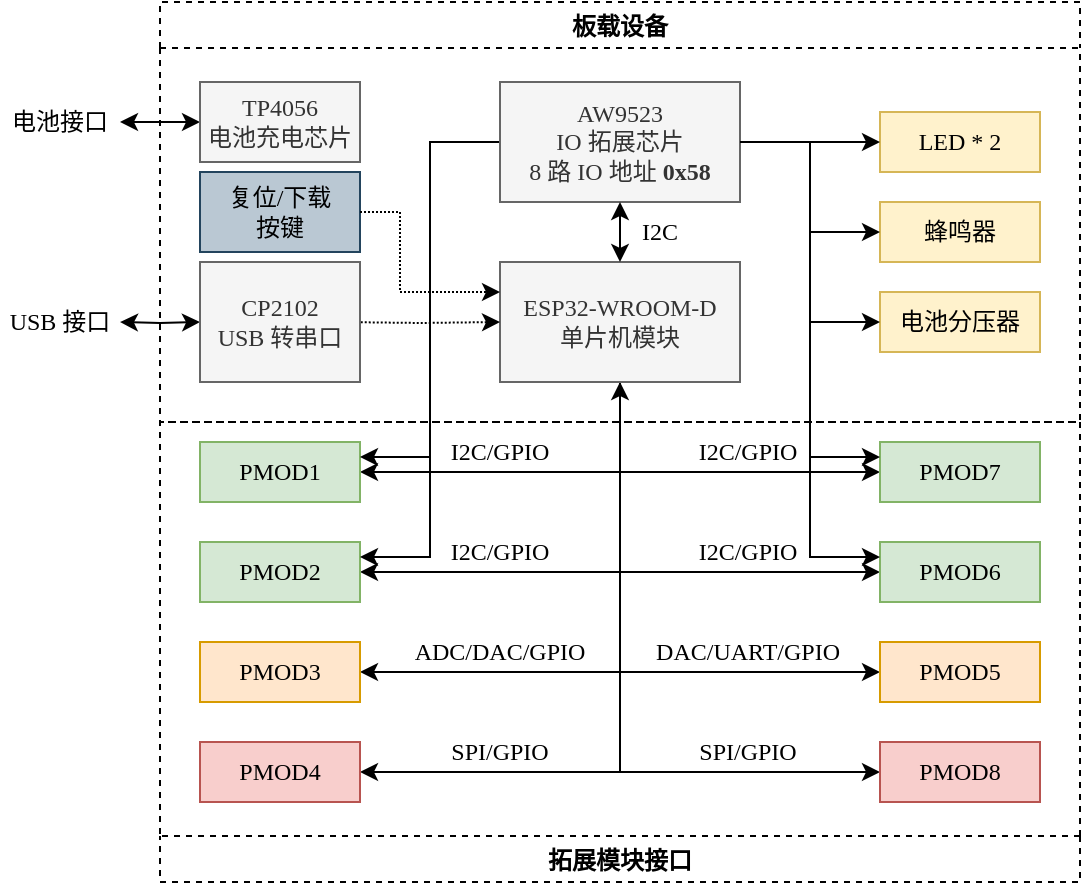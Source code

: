 <mxfile version="17.4.1"><diagram id="s8CRDPupTEL8qhO5JT5B" name="Page-1"><mxGraphModel dx="830" dy="546" grid="1" gridSize="10" guides="1" tooltips="1" connect="1" arrows="1" fold="1" page="1" pageScale="1" pageWidth="827" pageHeight="1169" math="0" shadow="0"><root><mxCell id="0"/><mxCell id="1" parent="0"/><mxCell id="nKmBdRmGIDISuTtVmvvK-11" style="edgeStyle=orthogonalEdgeStyle;rounded=0;orthogonalLoop=1;jettySize=auto;html=1;exitX=0.5;exitY=1;exitDx=0;exitDy=0;entryX=1;entryY=0.5;entryDx=0;entryDy=0;fontFamily=Lucida Console;" edge="1" parent="1" source="nKmBdRmGIDISuTtVmvvK-1" target="nKmBdRmGIDISuTtVmvvK-2"><mxGeometry relative="1" as="geometry"/></mxCell><mxCell id="nKmBdRmGIDISuTtVmvvK-12" style="edgeStyle=orthogonalEdgeStyle;rounded=0;orthogonalLoop=1;jettySize=auto;html=1;exitX=0.5;exitY=1;exitDx=0;exitDy=0;entryX=1;entryY=0.5;entryDx=0;entryDy=0;fontFamily=Lucida Console;" edge="1" parent="1" source="nKmBdRmGIDISuTtVmvvK-1" target="nKmBdRmGIDISuTtVmvvK-3"><mxGeometry relative="1" as="geometry"/></mxCell><mxCell id="nKmBdRmGIDISuTtVmvvK-13" style="edgeStyle=orthogonalEdgeStyle;rounded=0;orthogonalLoop=1;jettySize=auto;html=1;exitX=0.5;exitY=1;exitDx=0;exitDy=0;entryX=1;entryY=0.5;entryDx=0;entryDy=0;fontFamily=Lucida Console;" edge="1" parent="1" source="nKmBdRmGIDISuTtVmvvK-1" target="nKmBdRmGIDISuTtVmvvK-4"><mxGeometry relative="1" as="geometry"/></mxCell><mxCell id="nKmBdRmGIDISuTtVmvvK-14" style="edgeStyle=orthogonalEdgeStyle;rounded=0;orthogonalLoop=1;jettySize=auto;html=1;exitX=0.5;exitY=1;exitDx=0;exitDy=0;entryX=1;entryY=0.5;entryDx=0;entryDy=0;fontFamily=Lucida Console;" edge="1" parent="1" source="nKmBdRmGIDISuTtVmvvK-1" target="nKmBdRmGIDISuTtVmvvK-9"><mxGeometry relative="1" as="geometry"/></mxCell><mxCell id="nKmBdRmGIDISuTtVmvvK-15" style="edgeStyle=orthogonalEdgeStyle;rounded=0;orthogonalLoop=1;jettySize=auto;html=1;exitX=0.5;exitY=1;exitDx=0;exitDy=0;entryX=0;entryY=0.5;entryDx=0;entryDy=0;fontFamily=Lucida Console;" edge="1" parent="1" source="nKmBdRmGIDISuTtVmvvK-1" target="nKmBdRmGIDISuTtVmvvK-6"><mxGeometry relative="1" as="geometry"/></mxCell><mxCell id="nKmBdRmGIDISuTtVmvvK-16" style="edgeStyle=orthogonalEdgeStyle;rounded=0;orthogonalLoop=1;jettySize=auto;html=1;exitX=0.5;exitY=1;exitDx=0;exitDy=0;entryX=0;entryY=0.5;entryDx=0;entryDy=0;fontFamily=Lucida Console;" edge="1" parent="1" source="nKmBdRmGIDISuTtVmvvK-1" target="nKmBdRmGIDISuTtVmvvK-7"><mxGeometry relative="1" as="geometry"/></mxCell><mxCell id="nKmBdRmGIDISuTtVmvvK-17" style="edgeStyle=orthogonalEdgeStyle;rounded=0;orthogonalLoop=1;jettySize=auto;html=1;exitX=0.5;exitY=1;exitDx=0;exitDy=0;entryX=0;entryY=0.5;entryDx=0;entryDy=0;fontFamily=Lucida Console;" edge="1" parent="1" source="nKmBdRmGIDISuTtVmvvK-1" target="nKmBdRmGIDISuTtVmvvK-8"><mxGeometry relative="1" as="geometry"/></mxCell><mxCell id="nKmBdRmGIDISuTtVmvvK-18" style="edgeStyle=orthogonalEdgeStyle;rounded=0;orthogonalLoop=1;jettySize=auto;html=1;exitX=0.5;exitY=1;exitDx=0;exitDy=0;entryX=0;entryY=0.5;entryDx=0;entryDy=0;fontFamily=Lucida Console;startArrow=classic;startFill=1;" edge="1" parent="1" source="nKmBdRmGIDISuTtVmvvK-1" target="nKmBdRmGIDISuTtVmvvK-10"><mxGeometry relative="1" as="geometry"/></mxCell><mxCell id="nKmBdRmGIDISuTtVmvvK-2" value="PMOD1" style="rounded=0;whiteSpace=wrap;html=1;fontFamily=Lucida Console;fillColor=#d5e8d4;strokeColor=#82b366;" vertex="1" parent="1"><mxGeometry x="170" y="230" width="80" height="30" as="geometry"/></mxCell><mxCell id="nKmBdRmGIDISuTtVmvvK-3" value="PMOD2" style="rounded=0;whiteSpace=wrap;html=1;fontFamily=Lucida Console;fillColor=#d5e8d4;strokeColor=#82b366;" vertex="1" parent="1"><mxGeometry x="170" y="280" width="80" height="30" as="geometry"/></mxCell><mxCell id="nKmBdRmGIDISuTtVmvvK-4" value="PMOD3" style="rounded=0;whiteSpace=wrap;html=1;fontFamily=Lucida Console;fillColor=#ffe6cc;strokeColor=#d79b00;" vertex="1" parent="1"><mxGeometry x="170" y="330" width="80" height="30" as="geometry"/></mxCell><mxCell id="nKmBdRmGIDISuTtVmvvK-6" value="PMOD7" style="rounded=0;whiteSpace=wrap;html=1;fontFamily=Lucida Console;fillColor=#d5e8d4;strokeColor=#82b366;" vertex="1" parent="1"><mxGeometry x="510" y="230" width="80" height="30" as="geometry"/></mxCell><mxCell id="nKmBdRmGIDISuTtVmvvK-7" value="PMOD6" style="rounded=0;whiteSpace=wrap;html=1;fontFamily=Lucida Console;fillColor=#d5e8d4;strokeColor=#82b366;" vertex="1" parent="1"><mxGeometry x="510" y="280" width="80" height="30" as="geometry"/></mxCell><mxCell id="nKmBdRmGIDISuTtVmvvK-8" value="PMOD5" style="rounded=0;whiteSpace=wrap;html=1;fontFamily=Lucida Console;fillColor=#ffe6cc;strokeColor=#d79b00;" vertex="1" parent="1"><mxGeometry x="510" y="330" width="80" height="30" as="geometry"/></mxCell><mxCell id="nKmBdRmGIDISuTtVmvvK-9" value="PMOD4" style="rounded=0;whiteSpace=wrap;html=1;fontFamily=Lucida Console;fillColor=#f8cecc;strokeColor=#b85450;" vertex="1" parent="1"><mxGeometry x="170" y="380" width="80" height="30" as="geometry"/></mxCell><mxCell id="nKmBdRmGIDISuTtVmvvK-10" value="PMOD8" style="rounded=0;whiteSpace=wrap;html=1;fontFamily=Lucida Console;fillColor=#f8cecc;strokeColor=#b85450;" vertex="1" parent="1"><mxGeometry x="510" y="380" width="80" height="30" as="geometry"/></mxCell><mxCell id="nKmBdRmGIDISuTtVmvvK-22" value="I2C/GPIO" style="text;html=1;strokeColor=none;fillColor=none;align=center;verticalAlign=middle;whiteSpace=wrap;rounded=0;fontFamily=Lucida Console;" vertex="1" parent="1"><mxGeometry x="414" y="220" width="60" height="30" as="geometry"/></mxCell><mxCell id="nKmBdRmGIDISuTtVmvvK-23" value="I2C/GPIO" style="text;html=1;strokeColor=none;fillColor=none;align=center;verticalAlign=middle;whiteSpace=wrap;rounded=0;fontFamily=Lucida Console;" vertex="1" parent="1"><mxGeometry x="414" y="270" width="60" height="30" as="geometry"/></mxCell><mxCell id="nKmBdRmGIDISuTtVmvvK-24" value="DAC/UART/GPIO" style="text;html=1;strokeColor=none;fillColor=none;align=center;verticalAlign=middle;whiteSpace=wrap;rounded=0;fontFamily=Lucida Console;" vertex="1" parent="1"><mxGeometry x="414" y="320" width="60" height="30" as="geometry"/></mxCell><mxCell id="nKmBdRmGIDISuTtVmvvK-26" value="SPI/GPIO" style="text;html=1;strokeColor=none;fillColor=none;align=center;verticalAlign=middle;whiteSpace=wrap;rounded=0;fontFamily=Lucida Console;" vertex="1" parent="1"><mxGeometry x="414" y="370" width="60" height="30" as="geometry"/></mxCell><mxCell id="nKmBdRmGIDISuTtVmvvK-37" style="edgeStyle=orthogonalEdgeStyle;rounded=0;orthogonalLoop=1;jettySize=auto;html=1;exitX=0;exitY=0.5;exitDx=0;exitDy=0;entryX=1;entryY=0.25;entryDx=0;entryDy=0;fontFamily=Lucida Console;" edge="1" parent="1" source="nKmBdRmGIDISuTtVmvvK-27" target="nKmBdRmGIDISuTtVmvvK-2"><mxGeometry relative="1" as="geometry"/></mxCell><mxCell id="nKmBdRmGIDISuTtVmvvK-38" style="edgeStyle=orthogonalEdgeStyle;rounded=0;orthogonalLoop=1;jettySize=auto;html=1;exitX=0;exitY=0.5;exitDx=0;exitDy=0;entryX=1;entryY=0.25;entryDx=0;entryDy=0;fontFamily=Lucida Console;" edge="1" parent="1" source="nKmBdRmGIDISuTtVmvvK-27" target="nKmBdRmGIDISuTtVmvvK-3"><mxGeometry relative="1" as="geometry"/></mxCell><mxCell id="nKmBdRmGIDISuTtVmvvK-39" style="edgeStyle=orthogonalEdgeStyle;rounded=0;orthogonalLoop=1;jettySize=auto;html=1;exitX=1;exitY=0.5;exitDx=0;exitDy=0;entryX=0;entryY=0.25;entryDx=0;entryDy=0;fontFamily=Lucida Console;" edge="1" parent="1" source="nKmBdRmGIDISuTtVmvvK-27" target="nKmBdRmGIDISuTtVmvvK-6"><mxGeometry relative="1" as="geometry"/></mxCell><mxCell id="nKmBdRmGIDISuTtVmvvK-41" value="板载设备" style="swimlane;fontFamily=Lucida Console;dashed=1;container=0;" vertex="1" parent="1"><mxGeometry x="150" y="10" width="460" height="210" as="geometry"/></mxCell><mxCell id="nKmBdRmGIDISuTtVmvvK-53" value="复位/下载&lt;br&gt;按键" style="rounded=0;whiteSpace=wrap;html=1;fontFamily=Lucida Console;fillColor=#bac8d3;strokeColor=#23445d;" vertex="1" parent="nKmBdRmGIDISuTtVmvvK-41"><mxGeometry x="20" y="85" width="80" height="40" as="geometry"/></mxCell><mxCell id="nKmBdRmGIDISuTtVmvvK-40" style="edgeStyle=orthogonalEdgeStyle;rounded=0;orthogonalLoop=1;jettySize=auto;html=1;exitX=1;exitY=0.5;exitDx=0;exitDy=0;entryX=0;entryY=0.25;entryDx=0;entryDy=0;fontFamily=Lucida Console;" edge="1" parent="1" source="nKmBdRmGIDISuTtVmvvK-27" target="nKmBdRmGIDISuTtVmvvK-7"><mxGeometry relative="1" as="geometry"/></mxCell><mxCell id="nKmBdRmGIDISuTtVmvvK-42" value="拓展模块接口" style="swimlane;fontFamily=Lucida Console;direction=west;dashed=1;" vertex="1" parent="1"><mxGeometry x="150" y="220" width="460" height="230" as="geometry"/></mxCell><mxCell id="nKmBdRmGIDISuTtVmvvK-19" value="I2C/GPIO" style="text;html=1;strokeColor=none;fillColor=none;align=center;verticalAlign=middle;whiteSpace=wrap;rounded=0;fontFamily=Lucida Console;" vertex="1" parent="nKmBdRmGIDISuTtVmvvK-42"><mxGeometry x="140" width="60" height="30" as="geometry"/></mxCell><mxCell id="nKmBdRmGIDISuTtVmvvK-20" value="I2C/GPIO" style="text;html=1;strokeColor=none;fillColor=none;align=center;verticalAlign=middle;whiteSpace=wrap;rounded=0;fontFamily=Lucida Console;" vertex="1" parent="nKmBdRmGIDISuTtVmvvK-42"><mxGeometry x="140" y="50" width="60" height="30" as="geometry"/></mxCell><mxCell id="nKmBdRmGIDISuTtVmvvK-21" value="ADC/DAC/GPIO" style="text;html=1;strokeColor=none;fillColor=none;align=center;verticalAlign=middle;whiteSpace=wrap;rounded=0;fontFamily=Lucida Console;" vertex="1" parent="nKmBdRmGIDISuTtVmvvK-42"><mxGeometry x="140" y="100" width="60" height="30" as="geometry"/></mxCell><mxCell id="nKmBdRmGIDISuTtVmvvK-25" value="SPI/GPIO" style="text;html=1;strokeColor=none;fillColor=none;align=center;verticalAlign=middle;whiteSpace=wrap;rounded=0;fontFamily=Lucida Console;" vertex="1" parent="nKmBdRmGIDISuTtVmvvK-42"><mxGeometry x="140" y="150" width="60" height="30" as="geometry"/></mxCell><mxCell id="nKmBdRmGIDISuTtVmvvK-45" style="edgeStyle=orthogonalEdgeStyle;rounded=0;orthogonalLoop=1;jettySize=auto;html=1;exitX=0;exitY=0.5;exitDx=0;exitDy=0;fontFamily=Lucida Console;startArrow=classic;startFill=1;entryX=1;entryY=0.5;entryDx=0;entryDy=0;" edge="1" parent="1" source="nKmBdRmGIDISuTtVmvvK-44" target="nKmBdRmGIDISuTtVmvvK-46"><mxGeometry relative="1" as="geometry"><mxPoint x="130" y="90.034" as="targetPoint"/></mxGeometry></mxCell><mxCell id="nKmBdRmGIDISuTtVmvvK-46" value="电池接口" style="text;html=1;strokeColor=none;fillColor=none;align=center;verticalAlign=middle;whiteSpace=wrap;rounded=0;dashed=1;fontFamily=Lucida Console;" vertex="1" parent="1"><mxGeometry x="70" y="55" width="60" height="30" as="geometry"/></mxCell><mxCell id="nKmBdRmGIDISuTtVmvvK-47" style="edgeStyle=orthogonalEdgeStyle;rounded=0;orthogonalLoop=1;jettySize=auto;html=1;fontFamily=Lucida Console;startArrow=classic;startFill=1;entryX=1;entryY=0.5;entryDx=0;entryDy=0;" edge="1" parent="1" target="nKmBdRmGIDISuTtVmvvK-48"><mxGeometry relative="1" as="geometry"><mxPoint x="130" y="180.034" as="targetPoint"/><mxPoint x="170" y="170" as="sourcePoint"/></mxGeometry></mxCell><mxCell id="nKmBdRmGIDISuTtVmvvK-48" value="USB 接口" style="text;html=1;strokeColor=none;fillColor=none;align=center;verticalAlign=middle;whiteSpace=wrap;rounded=0;dashed=1;fontFamily=Lucida Console;" vertex="1" parent="1"><mxGeometry x="70" y="155" width="60" height="30" as="geometry"/></mxCell><mxCell id="nKmBdRmGIDISuTtVmvvK-1" value="ESP32-WROOM-D&lt;br&gt;单片机模块" style="rounded=0;whiteSpace=wrap;html=1;fontFamily=Lucida Console;fillColor=#f5f5f5;fontColor=#333333;strokeColor=#666666;" vertex="1" parent="1"><mxGeometry x="320" y="140" width="120" height="60" as="geometry"/></mxCell><mxCell id="nKmBdRmGIDISuTtVmvvK-49" style="edgeStyle=orthogonalEdgeStyle;rounded=0;orthogonalLoop=1;jettySize=auto;html=1;exitX=1;exitY=0.5;exitDx=0;exitDy=0;fontFamily=Lucida Console;startArrow=classic;startFill=1;sketch=0;dashed=1;dashPattern=1 1;" edge="1" parent="1" target="nKmBdRmGIDISuTtVmvvK-1"><mxGeometry relative="1" as="geometry"><mxPoint x="240.0" y="170" as="sourcePoint"/></mxGeometry></mxCell><mxCell id="nKmBdRmGIDISuTtVmvvK-43" value="CP2102&lt;br&gt;USB 转串口" style="rounded=0;whiteSpace=wrap;html=1;fontFamily=Lucida Console;fillColor=#f5f5f5;fontColor=#333333;strokeColor=#666666;" vertex="1" parent="1"><mxGeometry x="170" y="140" width="80" height="60" as="geometry"/></mxCell><mxCell id="nKmBdRmGIDISuTtVmvvK-44" value="TP4056&lt;br&gt;电池充电芯片" style="rounded=0;whiteSpace=wrap;html=1;fontFamily=Lucida Console;fillColor=#f5f5f5;fontColor=#333333;strokeColor=#666666;" vertex="1" parent="1"><mxGeometry x="170" y="50" width="80" height="40" as="geometry"/></mxCell><mxCell id="nKmBdRmGIDISuTtVmvvK-30" value="I2C" style="text;html=1;strokeColor=none;fillColor=none;align=center;verticalAlign=middle;whiteSpace=wrap;rounded=0;fontFamily=Lucida Console;" vertex="1" parent="1"><mxGeometry x="380" y="110" width="40" height="30" as="geometry"/></mxCell><mxCell id="nKmBdRmGIDISuTtVmvvK-27" value="AW9523&lt;br&gt;IO 拓展芯片&lt;br&gt;8 路 IO 地址 &lt;b&gt;0x58&lt;/b&gt;" style="rounded=0;whiteSpace=wrap;html=1;fontFamily=Lucida Console;fillColor=#f5f5f5;fontColor=#333333;strokeColor=#666666;" vertex="1" parent="1"><mxGeometry x="320" y="50" width="120" height="60" as="geometry"/></mxCell><mxCell id="nKmBdRmGIDISuTtVmvvK-29" style="edgeStyle=orthogonalEdgeStyle;rounded=0;orthogonalLoop=1;jettySize=auto;html=1;exitX=0.5;exitY=0;exitDx=0;exitDy=0;fontFamily=Lucida Console;startArrow=classic;startFill=1;" edge="1" parent="1" source="nKmBdRmGIDISuTtVmvvK-1" target="nKmBdRmGIDISuTtVmvvK-27"><mxGeometry relative="1" as="geometry"/></mxCell><mxCell id="nKmBdRmGIDISuTtVmvvK-31" value="LED * 2" style="rounded=0;whiteSpace=wrap;html=1;fontFamily=Lucida Console;fillColor=#fff2cc;strokeColor=#d6b656;" vertex="1" parent="1"><mxGeometry x="510" y="65" width="80" height="30" as="geometry"/></mxCell><mxCell id="nKmBdRmGIDISuTtVmvvK-34" style="edgeStyle=orthogonalEdgeStyle;rounded=0;orthogonalLoop=1;jettySize=auto;html=1;exitX=1;exitY=0.5;exitDx=0;exitDy=0;entryX=0;entryY=0.5;entryDx=0;entryDy=0;fontFamily=Lucida Console;" edge="1" parent="1" source="nKmBdRmGIDISuTtVmvvK-27" target="nKmBdRmGIDISuTtVmvvK-31"><mxGeometry relative="1" as="geometry"/></mxCell><mxCell id="nKmBdRmGIDISuTtVmvvK-32" value="蜂鸣器" style="rounded=0;whiteSpace=wrap;html=1;fontFamily=Lucida Console;fillColor=#fff2cc;strokeColor=#d6b656;" vertex="1" parent="1"><mxGeometry x="510" y="110" width="80" height="30" as="geometry"/></mxCell><mxCell id="nKmBdRmGIDISuTtVmvvK-35" style="edgeStyle=orthogonalEdgeStyle;rounded=0;orthogonalLoop=1;jettySize=auto;html=1;exitX=1;exitY=0.5;exitDx=0;exitDy=0;entryX=0;entryY=0.5;entryDx=0;entryDy=0;fontFamily=Lucida Console;" edge="1" parent="1" source="nKmBdRmGIDISuTtVmvvK-27" target="nKmBdRmGIDISuTtVmvvK-32"><mxGeometry relative="1" as="geometry"/></mxCell><mxCell id="nKmBdRmGIDISuTtVmvvK-33" value="电池分压器" style="rounded=0;whiteSpace=wrap;html=1;fontFamily=Lucida Console;fillColor=#fff2cc;strokeColor=#d6b656;" vertex="1" parent="1"><mxGeometry x="510" y="155" width="80" height="30" as="geometry"/></mxCell><mxCell id="nKmBdRmGIDISuTtVmvvK-36" style="edgeStyle=orthogonalEdgeStyle;rounded=0;orthogonalLoop=1;jettySize=auto;html=1;exitX=1;exitY=0.5;exitDx=0;exitDy=0;entryX=0;entryY=0.5;entryDx=0;entryDy=0;fontFamily=Lucida Console;" edge="1" parent="1" source="nKmBdRmGIDISuTtVmvvK-27" target="nKmBdRmGIDISuTtVmvvK-33"><mxGeometry relative="1" as="geometry"/></mxCell><mxCell id="nKmBdRmGIDISuTtVmvvK-54" style="edgeStyle=orthogonalEdgeStyle;rounded=0;sketch=0;orthogonalLoop=1;jettySize=auto;html=1;exitX=1;exitY=0.5;exitDx=0;exitDy=0;entryX=0;entryY=0.25;entryDx=0;entryDy=0;dashed=1;dashPattern=1 1;fontFamily=Lucida Console;startArrow=none;startFill=0;" edge="1" parent="1" source="nKmBdRmGIDISuTtVmvvK-53" target="nKmBdRmGIDISuTtVmvvK-1"><mxGeometry relative="1" as="geometry"><Array as="points"><mxPoint x="270" y="115"/><mxPoint x="270" y="155"/></Array></mxGeometry></mxCell></root></mxGraphModel></diagram></mxfile>